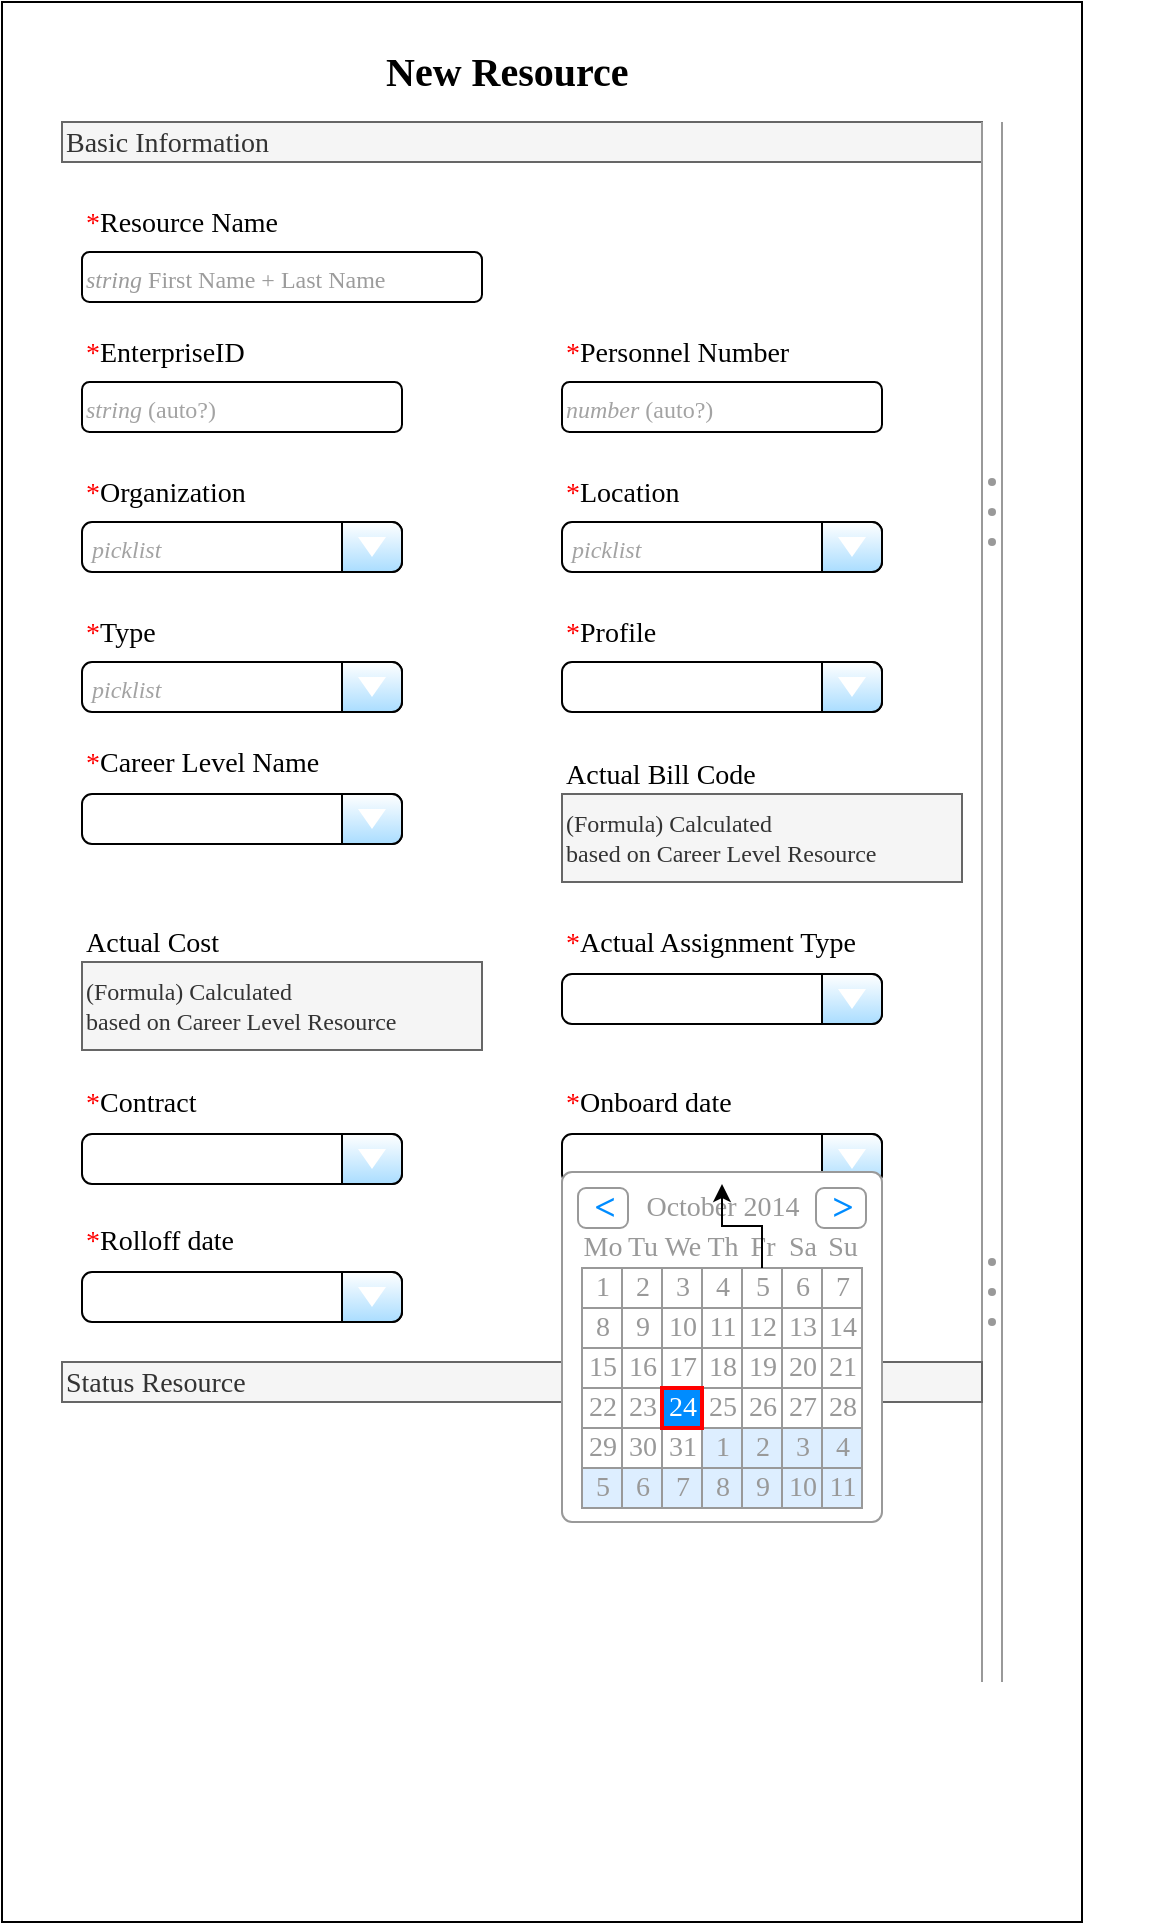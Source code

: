 <mxfile version="20.7.4" type="github">
  <diagram name="Page-1" id="03018318-947c-dd8e-b7a3-06fadd420f32">
    <mxGraphModel dx="643" dy="750" grid="1" gridSize="10" guides="1" tooltips="1" connect="1" arrows="1" fold="1" page="1" pageScale="1" pageWidth="1100" pageHeight="850" background="none" math="0" shadow="0">
      <root>
        <mxCell id="0" />
        <mxCell id="1" parent="0" />
        <mxCell id="w6ef0og6zVdC-_Kzne1W-5" value="" style="rounded=0;whiteSpace=wrap;html=1;strokeWidth=1;fontSize=17;fontColor=#FF0000;" parent="1" vertex="1">
          <mxGeometry x="240" y="90" width="540" height="960" as="geometry" />
        </mxCell>
        <mxCell id="w6ef0og6zVdC-_Kzne1W-41" value="" style="verticalLabelPosition=bottom;shadow=0;dashed=0;align=center;html=1;verticalAlign=top;strokeWidth=1;shape=mxgraph.mockup.forms.splitter;strokeColor=#999999;direction=north;fontSize=20;fontColor=#000000;fontFamily=Verdana;" parent="1" vertex="1">
          <mxGeometry x="730" y="540" width="10" height="390" as="geometry" />
        </mxCell>
        <mxCell id="677b7b8949515195-11" value="New Resource" style="text;html=1;points=[];align=left;verticalAlign=top;spacingTop=-4;fontSize=20;fontFamily=Verdana;strokeWidth=1;fontStyle=1" parent="1" vertex="1">
          <mxGeometry x="430" y="110" width="60" height="20" as="geometry" />
        </mxCell>
        <mxCell id="677b7b8949515195-27" value="&lt;font color=&quot;#ff0000&quot;&gt;*&lt;/font&gt;Resource Name" style="text;html=1;points=[];align=left;verticalAlign=top;spacingTop=-4;fontSize=14;fontFamily=Verdana;" parent="1" vertex="1">
          <mxGeometry x="280" y="190" width="170" height="20" as="geometry" />
        </mxCell>
        <mxCell id="w6ef0og6zVdC-_Kzne1W-1" value="&lt;font color=&quot;#9c9c9c&quot; style=&quot;font-size: 12px;&quot;&gt;&lt;i&gt;string&amp;nbsp;&lt;/i&gt;First Name + Last Name&lt;/font&gt;" style="rounded=1;whiteSpace=wrap;html=1;fontSize=17;fontFamily=Verdana;align=left;" parent="1" vertex="1">
          <mxGeometry x="280" y="215" width="200" height="25" as="geometry" />
        </mxCell>
        <mxCell id="w6ef0og6zVdC-_Kzne1W-6" value="Basic Information" style="text;html=1;points=[];align=left;verticalAlign=top;spacingTop=-4;fontSize=14;fontFamily=Verdana;fillColor=#f5f5f5;fontColor=#333333;strokeColor=#666666;" parent="1" vertex="1">
          <mxGeometry x="270" y="150" width="460" height="20" as="geometry" />
        </mxCell>
        <mxCell id="w6ef0og6zVdC-_Kzne1W-7" value="Status Resource" style="text;html=1;points=[];align=left;verticalAlign=top;spacingTop=-4;fontSize=14;fontFamily=Verdana;fillColor=#f5f5f5;fontColor=#333333;strokeColor=#666666;" parent="1" vertex="1">
          <mxGeometry x="270" y="770" width="460" height="20" as="geometry" />
        </mxCell>
        <mxCell id="w6ef0og6zVdC-_Kzne1W-8" value="&lt;font color=&quot;#ff0000&quot;&gt;*&lt;/font&gt;EnterpriseID" style="text;html=1;points=[];align=left;verticalAlign=top;spacingTop=-4;fontSize=14;fontFamily=Verdana;" parent="1" vertex="1">
          <mxGeometry x="280" y="255" width="170" height="20" as="geometry" />
        </mxCell>
        <mxCell id="w6ef0og6zVdC-_Kzne1W-9" value="&lt;div style=&quot;&quot;&gt;&lt;span style=&quot;background-color: initial; font-size: 12px;&quot;&gt;&lt;font color=&quot;#a3a3a3&quot;&gt;&lt;i&gt;string &lt;/i&gt;(auto?)&lt;/font&gt;&lt;/span&gt;&lt;/div&gt;" style="rounded=1;whiteSpace=wrap;html=1;fontSize=17;fontFamily=Verdana;align=left;" parent="1" vertex="1">
          <mxGeometry x="280" y="280" width="160" height="25" as="geometry" />
        </mxCell>
        <mxCell id="w6ef0og6zVdC-_Kzne1W-10" value="&lt;font color=&quot;#ff0000&quot;&gt;*&lt;/font&gt;Personnel Number" style="text;html=1;points=[];align=left;verticalAlign=top;spacingTop=-4;fontSize=14;fontFamily=Verdana;" parent="1" vertex="1">
          <mxGeometry x="520" y="255" width="170" height="20" as="geometry" />
        </mxCell>
        <mxCell id="w6ef0og6zVdC-_Kzne1W-12" value="&lt;font color=&quot;#ff0000&quot;&gt;*&lt;/font&gt;Organization" style="text;html=1;points=[];align=left;verticalAlign=top;spacingTop=-4;fontSize=14;fontFamily=Verdana;" parent="1" vertex="1">
          <mxGeometry x="280" y="325" width="170" height="20" as="geometry" />
        </mxCell>
        <mxCell id="w6ef0og6zVdC-_Kzne1W-13" value="&lt;font color=&quot;#a3a3a3&quot; style=&quot;font-size: 12px;&quot;&gt;&lt;i&gt;picklist&lt;/i&gt;&lt;/font&gt;" style="strokeWidth=1;shadow=0;dashed=0;align=center;html=1;shape=mxgraph.mockup.forms.comboBox;strokeColor=default;fillColor=default;align=left;fillColor2=#aaddff;mainText=;fontColor=default;fontSize=17;spacingLeft=3;fontFamily=Verdana;" parent="1" vertex="1">
          <mxGeometry x="280" y="350" width="160" height="25" as="geometry" />
        </mxCell>
        <mxCell id="w6ef0og6zVdC-_Kzne1W-14" value="&lt;div style=&quot;&quot;&gt;&lt;span style=&quot;background-color: initial; font-size: 12px;&quot;&gt;&lt;font color=&quot;#a3a3a3&quot;&gt;&lt;i&gt;number&lt;/i&gt; (auto?)&lt;/font&gt;&lt;/span&gt;&lt;/div&gt;" style="rounded=1;whiteSpace=wrap;html=1;fontSize=17;fontFamily=Verdana;align=left;" parent="1" vertex="1">
          <mxGeometry x="520" y="280" width="160" height="25" as="geometry" />
        </mxCell>
        <mxCell id="w6ef0og6zVdC-_Kzne1W-19" value="&lt;font color=&quot;#ff0000&quot;&gt;*&lt;/font&gt;Location" style="text;html=1;points=[];align=left;verticalAlign=top;spacingTop=-4;fontSize=14;fontFamily=Verdana;" parent="1" vertex="1">
          <mxGeometry x="520" y="325" width="170" height="20" as="geometry" />
        </mxCell>
        <mxCell id="w6ef0og6zVdC-_Kzne1W-20" value="&lt;i style=&quot;border-color: var(--border-color); color: rgb(163, 163, 163); font-size: 12px;&quot;&gt;picklist&lt;/i&gt;" style="strokeWidth=1;shadow=0;dashed=0;align=center;html=1;shape=mxgraph.mockup.forms.comboBox;strokeColor=default;fillColor=default;align=left;fillColor2=#aaddff;mainText=;fontColor=default;fontSize=17;spacingLeft=3;fontFamily=Verdana;" parent="1" vertex="1">
          <mxGeometry x="520" y="350" width="160" height="25" as="geometry" />
        </mxCell>
        <mxCell id="w6ef0og6zVdC-_Kzne1W-21" value="&lt;font color=&quot;#ff0000&quot;&gt;*&lt;/font&gt;Type" style="text;html=1;points=[];align=left;verticalAlign=top;spacingTop=-4;fontSize=14;fontFamily=Verdana;" parent="1" vertex="1">
          <mxGeometry x="280" y="395" width="170" height="20" as="geometry" />
        </mxCell>
        <mxCell id="w6ef0og6zVdC-_Kzne1W-22" value="&lt;i style=&quot;border-color: var(--border-color); color: rgb(163, 163, 163); font-size: 12px;&quot;&gt;picklist&lt;/i&gt;" style="strokeWidth=1;shadow=0;dashed=0;align=center;html=1;shape=mxgraph.mockup.forms.comboBox;strokeColor=default;fillColor=default;align=left;fillColor2=#aaddff;mainText=;fontColor=default;fontSize=17;spacingLeft=3;fontFamily=Verdana;" parent="1" vertex="1">
          <mxGeometry x="280" y="420" width="160" height="25" as="geometry" />
        </mxCell>
        <mxCell id="w6ef0og6zVdC-_Kzne1W-23" value="&lt;font color=&quot;#ff0000&quot;&gt;*&lt;/font&gt;Profile" style="text;html=1;points=[];align=left;verticalAlign=top;spacingTop=-4;fontSize=14;fontFamily=Verdana;" parent="1" vertex="1">
          <mxGeometry x="520" y="395" width="170" height="20" as="geometry" />
        </mxCell>
        <mxCell id="w6ef0og6zVdC-_Kzne1W-24" value="" style="strokeWidth=1;shadow=0;dashed=0;align=center;html=1;shape=mxgraph.mockup.forms.comboBox;strokeColor=default;fillColor=default;align=left;fillColor2=#aaddff;mainText=;fontColor=default;fontSize=17;spacingLeft=3;fontFamily=Verdana;" parent="1" vertex="1">
          <mxGeometry x="520" y="420" width="160" height="25" as="geometry" />
        </mxCell>
        <mxCell id="w6ef0og6zVdC-_Kzne1W-25" value="&lt;font style=&quot;font-size: 14px;&quot;&gt;&lt;font style=&quot;font-size: 14px;&quot; color=&quot;#ff0000&quot;&gt;*&lt;/font&gt;Career Level Name&amp;nbsp;&lt;/font&gt;" style="text;html=1;points=[];align=left;verticalAlign=top;spacingTop=-4;fontSize=14;fontFamily=Verdana;" parent="1" vertex="1">
          <mxGeometry x="280" y="460" width="300" height="20" as="geometry" />
        </mxCell>
        <mxCell id="w6ef0og6zVdC-_Kzne1W-26" value="" style="strokeWidth=1;shadow=0;dashed=0;align=center;html=1;shape=mxgraph.mockup.forms.comboBox;strokeColor=default;fillColor=default;align=left;fillColor2=#aaddff;mainText=;fontColor=default;fontSize=17;spacingLeft=3;fontFamily=Verdana;" parent="1" vertex="1">
          <mxGeometry x="280" y="486" width="160" height="25" as="geometry" />
        </mxCell>
        <mxCell id="w6ef0og6zVdC-_Kzne1W-27" value="" style="verticalLabelPosition=bottom;shadow=0;dashed=0;align=center;html=1;verticalAlign=top;strokeWidth=1;shape=mxgraph.mockup.forms.splitter;strokeColor=#999999;direction=north;fontSize=20;fontColor=#000000;fontFamily=Verdana;" parent="1" vertex="1">
          <mxGeometry x="730" y="150" width="10" height="390" as="geometry" />
        </mxCell>
        <mxCell id="w6ef0og6zVdC-_Kzne1W-29" value="Actual Bill Code&lt;span style=&quot;font-size: 14px;&quot;&gt;&amp;nbsp;&lt;/span&gt;" style="text;html=1;points=[];align=left;verticalAlign=top;spacingTop=-4;fontSize=14;fontFamily=Verdana;" parent="1" vertex="1">
          <mxGeometry x="520" y="466" width="300" height="20" as="geometry" />
        </mxCell>
        <UserObject label="(Formula)&amp;nbsp;&lt;span style=&quot;font-size: 12px;&quot;&gt;Calculated&lt;br style=&quot;font-size: 12px;&quot;&gt;based on Career Level Resource&lt;/span&gt;" placeholders="1" name="Variable" id="w6ef0og6zVdC-_Kzne1W-30">
          <mxCell style="text;html=1;strokeColor=#666666;fillColor=#f5f5f5;align=left;verticalAlign=middle;whiteSpace=wrap;overflow=hidden;strokeWidth=1;fontSize=12;fontColor=#333333;fontStyle=0;fontFamily=Verdana;" parent="1" vertex="1">
            <mxGeometry x="520" y="486" width="200" height="44" as="geometry" />
          </mxCell>
        </UserObject>
        <mxCell id="w6ef0og6zVdC-_Kzne1W-35" value="&lt;font style=&quot;font-size: 14px;&quot;&gt;Actual &lt;font style=&quot;font-size: 14px;&quot;&gt;Cost&lt;/font&gt;&lt;/font&gt;" style="text;html=1;points=[];align=left;verticalAlign=top;spacingTop=-4;fontSize=14;fontFamily=Verdana;" parent="1" vertex="1">
          <mxGeometry x="280" y="550" width="300" height="20" as="geometry" />
        </mxCell>
        <UserObject label="(Formula)&amp;nbsp;&lt;span style=&quot;font-size: 12px;&quot;&gt;Calculated&lt;br style=&quot;font-size: 12px;&quot;&gt;based on Career Level Resource&lt;/span&gt;" placeholders="1" name="Variable" id="w6ef0og6zVdC-_Kzne1W-38">
          <mxCell style="text;html=1;strokeColor=#666666;fillColor=#f5f5f5;align=left;verticalAlign=middle;whiteSpace=wrap;overflow=hidden;strokeWidth=1;fontSize=12;fontColor=#333333;fontStyle=0;fontFamily=Verdana;" parent="1" vertex="1">
            <mxGeometry x="280" y="570" width="200" height="44" as="geometry" />
          </mxCell>
        </UserObject>
        <mxCell id="w6ef0og6zVdC-_Kzne1W-42" value="&lt;font style=&quot;font-size: 14px;&quot;&gt;&lt;font style=&quot;font-size: 14px;&quot; color=&quot;#ff0000&quot;&gt;*&lt;/font&gt;Actual Assignment Type&amp;nbsp;&lt;/font&gt;" style="text;html=1;points=[];align=left;verticalAlign=top;spacingTop=-4;fontSize=14;fontFamily=Verdana;" parent="1" vertex="1">
          <mxGeometry x="520" y="550" width="300" height="20" as="geometry" />
        </mxCell>
        <mxCell id="w6ef0og6zVdC-_Kzne1W-43" value="" style="strokeWidth=1;shadow=0;dashed=0;align=center;html=1;shape=mxgraph.mockup.forms.comboBox;strokeColor=default;fillColor=default;align=left;fillColor2=#aaddff;mainText=;fontColor=default;fontSize=17;spacingLeft=3;fontFamily=Verdana;" parent="1" vertex="1">
          <mxGeometry x="520" y="576" width="160" height="25" as="geometry" />
        </mxCell>
        <mxCell id="w6ef0og6zVdC-_Kzne1W-44" value="&lt;font style=&quot;font-size: 14px;&quot;&gt;&lt;font style=&quot;font-size: 14px;&quot; color=&quot;#ff0000&quot;&gt;*&lt;/font&gt;Contract&lt;/font&gt;" style="text;html=1;points=[];align=left;verticalAlign=top;spacingTop=-4;fontSize=14;fontFamily=Verdana;" parent="1" vertex="1">
          <mxGeometry x="280" y="630" width="300" height="20" as="geometry" />
        </mxCell>
        <mxCell id="w6ef0og6zVdC-_Kzne1W-45" value="" style="strokeWidth=1;shadow=0;dashed=0;align=center;html=1;shape=mxgraph.mockup.forms.comboBox;strokeColor=default;fillColor=default;align=left;fillColor2=#aaddff;mainText=;fontColor=default;fontSize=17;spacingLeft=3;fontFamily=Verdana;" parent="1" vertex="1">
          <mxGeometry x="280" y="656" width="160" height="25" as="geometry" />
        </mxCell>
        <mxCell id="VZRTfVRfsdjERJp8t25M-1" value="&lt;font style=&quot;font-size: 14px;&quot;&gt;&lt;font style=&quot;font-size: 14px;&quot; color=&quot;#ff0000&quot;&gt;*&lt;/font&gt;Onboard date&lt;/font&gt;" style="text;html=1;points=[];align=left;verticalAlign=top;spacingTop=-4;fontSize=14;fontFamily=Verdana;" vertex="1" parent="1">
          <mxGeometry x="520" y="630" width="300" height="20" as="geometry" />
        </mxCell>
        <mxCell id="VZRTfVRfsdjERJp8t25M-2" value="" style="strokeWidth=1;shadow=0;dashed=0;align=center;html=1;shape=mxgraph.mockup.forms.comboBox;strokeColor=default;fillColor=default;align=left;fillColor2=#aaddff;mainText=;fontColor=default;fontSize=17;spacingLeft=3;fontFamily=Verdana;" vertex="1" parent="1">
          <mxGeometry x="520" y="656" width="160" height="25" as="geometry" />
        </mxCell>
        <mxCell id="VZRTfVRfsdjERJp8t25M-3" value="" style="strokeWidth=1;shadow=0;dashed=0;align=center;html=1;shape=mxgraph.mockup.forms.rrect;rSize=5;strokeColor=#999999;fillColor=#ffffff;fontFamily=Verdana;fontSize=14;fontColor=#9d9595;" vertex="1" parent="1">
          <mxGeometry x="520" y="675" width="160" height="175" as="geometry" />
        </mxCell>
        <mxCell id="VZRTfVRfsdjERJp8t25M-4" value="October 2014" style="strokeWidth=1;shadow=0;dashed=0;align=center;html=1;shape=mxgraph.mockup.forms.anchor;fontColor=#999999;fontFamily=Verdana;fontSize=14;" vertex="1" parent="VZRTfVRfsdjERJp8t25M-3">
          <mxGeometry x="30" y="8" width="100" height="20" as="geometry" />
        </mxCell>
        <mxCell id="VZRTfVRfsdjERJp8t25M-5" value="&lt;" style="strokeWidth=1;shadow=0;dashed=0;align=center;html=1;shape=mxgraph.mockup.forms.rrect;rSize=4;strokeColor=#999999;fontColor=#008cff;fontSize=19;fontStyle=1;fontFamily=Verdana;" vertex="1" parent="VZRTfVRfsdjERJp8t25M-3">
          <mxGeometry x="8" y="8" width="25" height="20" as="geometry" />
        </mxCell>
        <mxCell id="VZRTfVRfsdjERJp8t25M-6" value="&gt;" style="strokeWidth=1;shadow=0;dashed=0;align=center;html=1;shape=mxgraph.mockup.forms.rrect;rSize=4;strokeColor=#999999;fontColor=#008cff;fontSize=19;fontStyle=1;fontFamily=Verdana;" vertex="1" parent="VZRTfVRfsdjERJp8t25M-3">
          <mxGeometry x="127" y="8" width="25" height="20" as="geometry" />
        </mxCell>
        <mxCell id="VZRTfVRfsdjERJp8t25M-7" value="Mo" style="strokeWidth=1;shadow=0;dashed=0;align=center;html=1;shape=mxgraph.mockup.forms.anchor;fontColor=#999999;fontFamily=Verdana;fontSize=14;" vertex="1" parent="VZRTfVRfsdjERJp8t25M-3">
          <mxGeometry x="10" y="28" width="20" height="20" as="geometry" />
        </mxCell>
        <mxCell id="VZRTfVRfsdjERJp8t25M-8" value="Tu" style="strokeWidth=1;shadow=0;dashed=0;align=center;html=1;shape=mxgraph.mockup.forms.anchor;fontColor=#999999;fontFamily=Verdana;fontSize=14;" vertex="1" parent="VZRTfVRfsdjERJp8t25M-3">
          <mxGeometry x="30" y="28" width="20" height="20" as="geometry" />
        </mxCell>
        <mxCell id="VZRTfVRfsdjERJp8t25M-9" value="We" style="strokeWidth=1;shadow=0;dashed=0;align=center;html=1;shape=mxgraph.mockup.forms.anchor;fontColor=#999999;fontFamily=Verdana;fontSize=14;" vertex="1" parent="VZRTfVRfsdjERJp8t25M-3">
          <mxGeometry x="50" y="28" width="20" height="20" as="geometry" />
        </mxCell>
        <mxCell id="VZRTfVRfsdjERJp8t25M-10" value="Th" style="strokeWidth=1;shadow=0;dashed=0;align=center;html=1;shape=mxgraph.mockup.forms.anchor;fontColor=#999999;fontFamily=Verdana;fontSize=14;" vertex="1" parent="VZRTfVRfsdjERJp8t25M-3">
          <mxGeometry x="70" y="28" width="20" height="20" as="geometry" />
        </mxCell>
        <mxCell id="VZRTfVRfsdjERJp8t25M-11" value="Fr" style="strokeWidth=1;shadow=0;dashed=0;align=center;html=1;shape=mxgraph.mockup.forms.anchor;fontColor=#999999;fontFamily=Verdana;fontSize=14;" vertex="1" parent="VZRTfVRfsdjERJp8t25M-3">
          <mxGeometry x="90" y="28" width="20" height="20" as="geometry" />
        </mxCell>
        <mxCell id="VZRTfVRfsdjERJp8t25M-12" value="Sa" style="strokeWidth=1;shadow=0;dashed=0;align=center;html=1;shape=mxgraph.mockup.forms.anchor;fontColor=#999999;fontFamily=Verdana;fontSize=14;" vertex="1" parent="VZRTfVRfsdjERJp8t25M-3">
          <mxGeometry x="110" y="28" width="20" height="20" as="geometry" />
        </mxCell>
        <mxCell id="VZRTfVRfsdjERJp8t25M-13" value="Su" style="strokeWidth=1;shadow=0;dashed=0;align=center;html=1;shape=mxgraph.mockup.forms.anchor;fontColor=#999999;fontFamily=Verdana;fontSize=14;" vertex="1" parent="VZRTfVRfsdjERJp8t25M-3">
          <mxGeometry x="130" y="28" width="20" height="20" as="geometry" />
        </mxCell>
        <mxCell id="VZRTfVRfsdjERJp8t25M-14" value="1" style="strokeWidth=1;shadow=0;dashed=0;align=center;html=1;shape=mxgraph.mockup.forms.rrect;rSize=0;strokeColor=#999999;fontColor=#999999;fontFamily=Verdana;fontSize=14;" vertex="1" parent="VZRTfVRfsdjERJp8t25M-3">
          <mxGeometry x="10" y="48" width="20" height="20" as="geometry" />
        </mxCell>
        <mxCell id="VZRTfVRfsdjERJp8t25M-15" value="2" style="strokeWidth=1;shadow=0;dashed=0;align=center;html=1;shape=mxgraph.mockup.forms.rrect;rSize=0;strokeColor=#999999;fontColor=#999999;fontFamily=Verdana;fontSize=14;" vertex="1" parent="VZRTfVRfsdjERJp8t25M-3">
          <mxGeometry x="30" y="48" width="20" height="20" as="geometry" />
        </mxCell>
        <mxCell id="VZRTfVRfsdjERJp8t25M-16" value="3" style="strokeWidth=1;shadow=0;dashed=0;align=center;html=1;shape=mxgraph.mockup.forms.rrect;rSize=0;strokeColor=#999999;fontColor=#999999;fontFamily=Verdana;fontSize=14;" vertex="1" parent="VZRTfVRfsdjERJp8t25M-3">
          <mxGeometry x="50" y="48" width="20" height="20" as="geometry" />
        </mxCell>
        <mxCell id="VZRTfVRfsdjERJp8t25M-17" value="4" style="strokeWidth=1;shadow=0;dashed=0;align=center;html=1;shape=mxgraph.mockup.forms.rrect;rSize=0;strokeColor=#999999;fontColor=#999999;fontFamily=Verdana;fontSize=14;" vertex="1" parent="VZRTfVRfsdjERJp8t25M-3">
          <mxGeometry x="70" y="48" width="20" height="20" as="geometry" />
        </mxCell>
        <mxCell id="VZRTfVRfsdjERJp8t25M-18" value="5" style="strokeWidth=1;shadow=0;dashed=0;align=center;html=1;shape=mxgraph.mockup.forms.rrect;rSize=0;strokeColor=#999999;fontColor=#999999;fontFamily=Verdana;fontSize=14;" vertex="1" parent="VZRTfVRfsdjERJp8t25M-3">
          <mxGeometry x="90" y="48" width="20" height="20" as="geometry" />
        </mxCell>
        <mxCell id="VZRTfVRfsdjERJp8t25M-19" value="6" style="strokeWidth=1;shadow=0;dashed=0;align=center;html=1;shape=mxgraph.mockup.forms.rrect;rSize=0;strokeColor=#999999;fontColor=#999999;fontFamily=Verdana;fontSize=14;" vertex="1" parent="VZRTfVRfsdjERJp8t25M-3">
          <mxGeometry x="110" y="48" width="20" height="20" as="geometry" />
        </mxCell>
        <mxCell id="VZRTfVRfsdjERJp8t25M-20" value="7" style="strokeWidth=1;shadow=0;dashed=0;align=center;html=1;shape=mxgraph.mockup.forms.rrect;rSize=0;strokeColor=#999999;fontColor=#999999;fontFamily=Verdana;fontSize=14;" vertex="1" parent="VZRTfVRfsdjERJp8t25M-3">
          <mxGeometry x="130" y="48" width="20" height="20" as="geometry" />
        </mxCell>
        <mxCell id="VZRTfVRfsdjERJp8t25M-21" value="8" style="strokeWidth=1;shadow=0;dashed=0;align=center;html=1;shape=mxgraph.mockup.forms.rrect;rSize=0;strokeColor=#999999;fontColor=#999999;fontFamily=Verdana;fontSize=14;" vertex="1" parent="VZRTfVRfsdjERJp8t25M-3">
          <mxGeometry x="10" y="68" width="20" height="20" as="geometry" />
        </mxCell>
        <mxCell id="VZRTfVRfsdjERJp8t25M-22" value="9" style="strokeWidth=1;shadow=0;dashed=0;align=center;html=1;shape=mxgraph.mockup.forms.rrect;rSize=0;strokeColor=#999999;fontColor=#999999;fontFamily=Verdana;fontSize=14;" vertex="1" parent="VZRTfVRfsdjERJp8t25M-3">
          <mxGeometry x="30" y="68" width="20" height="20" as="geometry" />
        </mxCell>
        <mxCell id="VZRTfVRfsdjERJp8t25M-23" value="10" style="strokeWidth=1;shadow=0;dashed=0;align=center;html=1;shape=mxgraph.mockup.forms.rrect;rSize=0;strokeColor=#999999;fontColor=#999999;fontFamily=Verdana;fontSize=14;" vertex="1" parent="VZRTfVRfsdjERJp8t25M-3">
          <mxGeometry x="50" y="68" width="20" height="20" as="geometry" />
        </mxCell>
        <mxCell id="VZRTfVRfsdjERJp8t25M-24" value="11" style="strokeWidth=1;shadow=0;dashed=0;align=center;html=1;shape=mxgraph.mockup.forms.rrect;rSize=0;strokeColor=#999999;fontColor=#999999;fontFamily=Verdana;fontSize=14;" vertex="1" parent="VZRTfVRfsdjERJp8t25M-3">
          <mxGeometry x="70" y="68" width="20" height="20" as="geometry" />
        </mxCell>
        <mxCell id="VZRTfVRfsdjERJp8t25M-25" value="12" style="strokeWidth=1;shadow=0;dashed=0;align=center;html=1;shape=mxgraph.mockup.forms.rrect;rSize=0;strokeColor=#999999;fontColor=#999999;fontFamily=Verdana;fontSize=14;" vertex="1" parent="VZRTfVRfsdjERJp8t25M-3">
          <mxGeometry x="90" y="68" width="20" height="20" as="geometry" />
        </mxCell>
        <mxCell id="VZRTfVRfsdjERJp8t25M-26" value="13" style="strokeWidth=1;shadow=0;dashed=0;align=center;html=1;shape=mxgraph.mockup.forms.rrect;rSize=0;strokeColor=#999999;fontColor=#999999;fontFamily=Verdana;fontSize=14;" vertex="1" parent="VZRTfVRfsdjERJp8t25M-3">
          <mxGeometry x="110" y="68" width="20" height="20" as="geometry" />
        </mxCell>
        <mxCell id="VZRTfVRfsdjERJp8t25M-27" value="14" style="strokeWidth=1;shadow=0;dashed=0;align=center;html=1;shape=mxgraph.mockup.forms.rrect;rSize=0;strokeColor=#999999;fontColor=#999999;fontFamily=Verdana;fontSize=14;" vertex="1" parent="VZRTfVRfsdjERJp8t25M-3">
          <mxGeometry x="130" y="68" width="20" height="20" as="geometry" />
        </mxCell>
        <mxCell id="VZRTfVRfsdjERJp8t25M-28" value="15" style="strokeWidth=1;shadow=0;dashed=0;align=center;html=1;shape=mxgraph.mockup.forms.rrect;rSize=0;strokeColor=#999999;fontColor=#999999;fontFamily=Verdana;fontSize=14;" vertex="1" parent="VZRTfVRfsdjERJp8t25M-3">
          <mxGeometry x="10" y="88" width="20" height="20" as="geometry" />
        </mxCell>
        <mxCell id="VZRTfVRfsdjERJp8t25M-29" value="16" style="strokeWidth=1;shadow=0;dashed=0;align=center;html=1;shape=mxgraph.mockup.forms.rrect;rSize=0;strokeColor=#999999;fontColor=#999999;fontFamily=Verdana;fontSize=14;" vertex="1" parent="VZRTfVRfsdjERJp8t25M-3">
          <mxGeometry x="30" y="88" width="20" height="20" as="geometry" />
        </mxCell>
        <mxCell id="VZRTfVRfsdjERJp8t25M-30" value="17" style="strokeWidth=1;shadow=0;dashed=0;align=center;html=1;shape=mxgraph.mockup.forms.rrect;rSize=0;strokeColor=#999999;fontColor=#999999;fontFamily=Verdana;fontSize=14;" vertex="1" parent="VZRTfVRfsdjERJp8t25M-3">
          <mxGeometry x="50" y="88" width="20" height="20" as="geometry" />
        </mxCell>
        <mxCell id="VZRTfVRfsdjERJp8t25M-31" value="18" style="strokeWidth=1;shadow=0;dashed=0;align=center;html=1;shape=mxgraph.mockup.forms.rrect;rSize=0;strokeColor=#999999;fontColor=#999999;fontFamily=Verdana;fontSize=14;" vertex="1" parent="VZRTfVRfsdjERJp8t25M-3">
          <mxGeometry x="70" y="88" width="20" height="20" as="geometry" />
        </mxCell>
        <mxCell id="VZRTfVRfsdjERJp8t25M-32" value="19" style="strokeWidth=1;shadow=0;dashed=0;align=center;html=1;shape=mxgraph.mockup.forms.rrect;rSize=0;strokeColor=#999999;fontColor=#999999;fontFamily=Verdana;fontSize=14;" vertex="1" parent="VZRTfVRfsdjERJp8t25M-3">
          <mxGeometry x="90" y="88" width="20" height="20" as="geometry" />
        </mxCell>
        <mxCell id="VZRTfVRfsdjERJp8t25M-33" value="20" style="strokeWidth=1;shadow=0;dashed=0;align=center;html=1;shape=mxgraph.mockup.forms.rrect;rSize=0;strokeColor=#999999;fontColor=#999999;fontFamily=Verdana;fontSize=14;" vertex="1" parent="VZRTfVRfsdjERJp8t25M-3">
          <mxGeometry x="110" y="88" width="20" height="20" as="geometry" />
        </mxCell>
        <mxCell id="VZRTfVRfsdjERJp8t25M-34" value="21" style="strokeWidth=1;shadow=0;dashed=0;align=center;html=1;shape=mxgraph.mockup.forms.rrect;rSize=0;strokeColor=#999999;fontColor=#999999;fontFamily=Verdana;fontSize=14;" vertex="1" parent="VZRTfVRfsdjERJp8t25M-3">
          <mxGeometry x="130" y="88" width="20" height="20" as="geometry" />
        </mxCell>
        <mxCell id="VZRTfVRfsdjERJp8t25M-35" value="22" style="strokeWidth=1;shadow=0;dashed=0;align=center;html=1;shape=mxgraph.mockup.forms.rrect;rSize=0;strokeColor=#999999;fontColor=#999999;fontFamily=Verdana;fontSize=14;" vertex="1" parent="VZRTfVRfsdjERJp8t25M-3">
          <mxGeometry x="10" y="108" width="20" height="20" as="geometry" />
        </mxCell>
        <mxCell id="VZRTfVRfsdjERJp8t25M-36" value="23" style="strokeWidth=1;shadow=0;dashed=0;align=center;html=1;shape=mxgraph.mockup.forms.rrect;rSize=0;strokeColor=#999999;fontColor=#999999;fontFamily=Verdana;fontSize=14;" vertex="1" parent="VZRTfVRfsdjERJp8t25M-3">
          <mxGeometry x="30" y="108" width="20" height="20" as="geometry" />
        </mxCell>
        <mxCell id="VZRTfVRfsdjERJp8t25M-37" value="25" style="strokeWidth=1;shadow=0;dashed=0;align=center;html=1;shape=mxgraph.mockup.forms.rrect;rSize=0;strokeColor=#999999;fontColor=#999999;fontFamily=Verdana;fontSize=14;" vertex="1" parent="VZRTfVRfsdjERJp8t25M-3">
          <mxGeometry x="70" y="108" width="20" height="20" as="geometry" />
        </mxCell>
        <mxCell id="VZRTfVRfsdjERJp8t25M-38" value="26" style="strokeWidth=1;shadow=0;dashed=0;align=center;html=1;shape=mxgraph.mockup.forms.rrect;rSize=0;strokeColor=#999999;fontColor=#999999;fontFamily=Verdana;fontSize=14;" vertex="1" parent="VZRTfVRfsdjERJp8t25M-3">
          <mxGeometry x="90" y="108" width="20" height="20" as="geometry" />
        </mxCell>
        <mxCell id="VZRTfVRfsdjERJp8t25M-39" value="27" style="strokeWidth=1;shadow=0;dashed=0;align=center;html=1;shape=mxgraph.mockup.forms.rrect;rSize=0;strokeColor=#999999;fontColor=#999999;fontFamily=Verdana;fontSize=14;" vertex="1" parent="VZRTfVRfsdjERJp8t25M-3">
          <mxGeometry x="110" y="108" width="20" height="20" as="geometry" />
        </mxCell>
        <mxCell id="VZRTfVRfsdjERJp8t25M-40" value="28" style="strokeWidth=1;shadow=0;dashed=0;align=center;html=1;shape=mxgraph.mockup.forms.rrect;rSize=0;strokeColor=#999999;fontColor=#999999;fontFamily=Verdana;fontSize=14;" vertex="1" parent="VZRTfVRfsdjERJp8t25M-3">
          <mxGeometry x="130" y="108" width="20" height="20" as="geometry" />
        </mxCell>
        <mxCell id="VZRTfVRfsdjERJp8t25M-41" value="29" style="strokeWidth=1;shadow=0;dashed=0;align=center;html=1;shape=mxgraph.mockup.forms.rrect;rSize=0;strokeColor=#999999;fontColor=#999999;fontFamily=Verdana;fontSize=14;" vertex="1" parent="VZRTfVRfsdjERJp8t25M-3">
          <mxGeometry x="10" y="128" width="20" height="20" as="geometry" />
        </mxCell>
        <mxCell id="VZRTfVRfsdjERJp8t25M-42" value="30" style="strokeWidth=1;shadow=0;dashed=0;align=center;html=1;shape=mxgraph.mockup.forms.rrect;rSize=0;strokeColor=#999999;fontColor=#999999;fontFamily=Verdana;fontSize=14;" vertex="1" parent="VZRTfVRfsdjERJp8t25M-3">
          <mxGeometry x="30" y="128" width="20" height="20" as="geometry" />
        </mxCell>
        <mxCell id="VZRTfVRfsdjERJp8t25M-43" value="31" style="strokeWidth=1;shadow=0;dashed=0;align=center;html=1;shape=mxgraph.mockup.forms.rrect;rSize=0;strokeColor=#999999;fontColor=#999999;fontFamily=Verdana;fontSize=14;" vertex="1" parent="VZRTfVRfsdjERJp8t25M-3">
          <mxGeometry x="50" y="128" width="20" height="20" as="geometry" />
        </mxCell>
        <mxCell id="VZRTfVRfsdjERJp8t25M-44" value="1" style="strokeWidth=1;shadow=0;dashed=0;align=center;html=1;shape=mxgraph.mockup.forms.rrect;rSize=0;strokeColor=#999999;fontColor=#999999;fillColor=#ddeeff;fontFamily=Verdana;fontSize=14;" vertex="1" parent="VZRTfVRfsdjERJp8t25M-3">
          <mxGeometry x="70" y="128" width="20" height="20" as="geometry" />
        </mxCell>
        <mxCell id="VZRTfVRfsdjERJp8t25M-45" value="2" style="strokeWidth=1;shadow=0;dashed=0;align=center;html=1;shape=mxgraph.mockup.forms.rrect;rSize=0;strokeColor=#999999;fontColor=#999999;fillColor=#ddeeff;fontFamily=Verdana;fontSize=14;" vertex="1" parent="VZRTfVRfsdjERJp8t25M-3">
          <mxGeometry x="90" y="128" width="20" height="20" as="geometry" />
        </mxCell>
        <mxCell id="VZRTfVRfsdjERJp8t25M-46" value="3" style="strokeWidth=1;shadow=0;dashed=0;align=center;html=1;shape=mxgraph.mockup.forms.rrect;rSize=0;strokeColor=#999999;fontColor=#999999;fillColor=#ddeeff;fontFamily=Verdana;fontSize=14;" vertex="1" parent="VZRTfVRfsdjERJp8t25M-3">
          <mxGeometry x="110" y="128" width="20" height="20" as="geometry" />
        </mxCell>
        <mxCell id="VZRTfVRfsdjERJp8t25M-47" value="4" style="strokeWidth=1;shadow=0;dashed=0;align=center;html=1;shape=mxgraph.mockup.forms.rrect;rSize=0;strokeColor=#999999;fontColor=#999999;fillColor=#ddeeff;fontFamily=Verdana;fontSize=14;" vertex="1" parent="VZRTfVRfsdjERJp8t25M-3">
          <mxGeometry x="130" y="128" width="20" height="20" as="geometry" />
        </mxCell>
        <mxCell id="VZRTfVRfsdjERJp8t25M-48" value="5" style="strokeWidth=1;shadow=0;dashed=0;align=center;html=1;shape=mxgraph.mockup.forms.rrect;rSize=0;strokeColor=#999999;fontColor=#999999;fillColor=#ddeeff;fontFamily=Verdana;fontSize=14;" vertex="1" parent="VZRTfVRfsdjERJp8t25M-3">
          <mxGeometry x="10" y="148" width="20" height="20" as="geometry" />
        </mxCell>
        <mxCell id="VZRTfVRfsdjERJp8t25M-49" value="6" style="strokeWidth=1;shadow=0;dashed=0;align=center;html=1;shape=mxgraph.mockup.forms.rrect;rSize=0;strokeColor=#999999;fontColor=#999999;fillColor=#ddeeff;fontFamily=Verdana;fontSize=14;" vertex="1" parent="VZRTfVRfsdjERJp8t25M-3">
          <mxGeometry x="30" y="148" width="20" height="20" as="geometry" />
        </mxCell>
        <mxCell id="VZRTfVRfsdjERJp8t25M-50" value="7" style="strokeWidth=1;shadow=0;dashed=0;align=center;html=1;shape=mxgraph.mockup.forms.rrect;rSize=0;strokeColor=#999999;fontColor=#999999;fillColor=#ddeeff;fontFamily=Verdana;fontSize=14;" vertex="1" parent="VZRTfVRfsdjERJp8t25M-3">
          <mxGeometry x="50" y="148" width="20" height="20" as="geometry" />
        </mxCell>
        <mxCell id="VZRTfVRfsdjERJp8t25M-51" value="8" style="strokeWidth=1;shadow=0;dashed=0;align=center;html=1;shape=mxgraph.mockup.forms.rrect;rSize=0;strokeColor=#999999;fontColor=#999999;fillColor=#ddeeff;fontFamily=Verdana;fontSize=14;" vertex="1" parent="VZRTfVRfsdjERJp8t25M-3">
          <mxGeometry x="70" y="148" width="20" height="20" as="geometry" />
        </mxCell>
        <mxCell id="VZRTfVRfsdjERJp8t25M-52" value="9" style="strokeWidth=1;shadow=0;dashed=0;align=center;html=1;shape=mxgraph.mockup.forms.rrect;rSize=0;strokeColor=#999999;fontColor=#999999;fillColor=#ddeeff;fontFamily=Verdana;fontSize=14;" vertex="1" parent="VZRTfVRfsdjERJp8t25M-3">
          <mxGeometry x="90" y="148" width="20" height="20" as="geometry" />
        </mxCell>
        <mxCell id="VZRTfVRfsdjERJp8t25M-53" value="10" style="strokeWidth=1;shadow=0;dashed=0;align=center;html=1;shape=mxgraph.mockup.forms.rrect;rSize=0;strokeColor=#999999;fontColor=#999999;fillColor=#ddeeff;fontFamily=Verdana;fontSize=14;" vertex="1" parent="VZRTfVRfsdjERJp8t25M-3">
          <mxGeometry x="110" y="148" width="20" height="20" as="geometry" />
        </mxCell>
        <mxCell id="VZRTfVRfsdjERJp8t25M-54" value="11" style="strokeWidth=1;shadow=0;dashed=0;align=center;html=1;shape=mxgraph.mockup.forms.rrect;rSize=0;strokeColor=#999999;fontColor=#999999;fillColor=#ddeeff;fontFamily=Verdana;fontSize=14;" vertex="1" parent="VZRTfVRfsdjERJp8t25M-3">
          <mxGeometry x="130" y="148" width="20" height="20" as="geometry" />
        </mxCell>
        <mxCell id="VZRTfVRfsdjERJp8t25M-55" value="24" style="strokeWidth=1;shadow=0;dashed=0;align=center;html=1;shape=mxgraph.mockup.forms.rrect;rSize=0;strokeColor=#ff0000;fontColor=#ffffff;strokeWidth=2;fillColor=#008cff;fontFamily=Verdana;fontSize=14;" vertex="1" parent="VZRTfVRfsdjERJp8t25M-3">
          <mxGeometry x="50" y="108" width="20" height="20" as="geometry" />
        </mxCell>
        <mxCell id="VZRTfVRfsdjERJp8t25M-57" value="&lt;font style=&quot;font-size: 14px;&quot;&gt;&lt;font style=&quot;font-size: 14px;&quot; color=&quot;#ff0000&quot;&gt;*&lt;/font&gt;&lt;font style=&quot;font-size: 14px;&quot;&gt;Rolloff&amp;nbsp;&lt;/font&gt;date&lt;/font&gt;" style="text;html=1;points=[];align=left;verticalAlign=top;spacingTop=-4;fontSize=14;fontFamily=Verdana;" vertex="1" parent="1">
          <mxGeometry x="280" y="699" width="300" height="20" as="geometry" />
        </mxCell>
        <mxCell id="VZRTfVRfsdjERJp8t25M-58" value="" style="strokeWidth=1;shadow=0;dashed=0;align=center;html=1;shape=mxgraph.mockup.forms.comboBox;strokeColor=default;fillColor=default;align=left;fillColor2=#aaddff;mainText=;fontColor=default;fontSize=17;spacingLeft=3;fontFamily=Verdana;" vertex="1" parent="1">
          <mxGeometry x="280" y="725" width="160" height="25" as="geometry" />
        </mxCell>
        <mxCell id="VZRTfVRfsdjERJp8t25M-64" value="" style="edgeStyle=orthogonalEdgeStyle;rounded=0;orthogonalLoop=1;jettySize=auto;html=1;fontFamily=Verdana;fontSize=12;fontColor=#9C9C9C;" edge="1" parent="1" source="VZRTfVRfsdjERJp8t25M-18" target="VZRTfVRfsdjERJp8t25M-2">
          <mxGeometry relative="1" as="geometry" />
        </mxCell>
      </root>
    </mxGraphModel>
  </diagram>
</mxfile>
